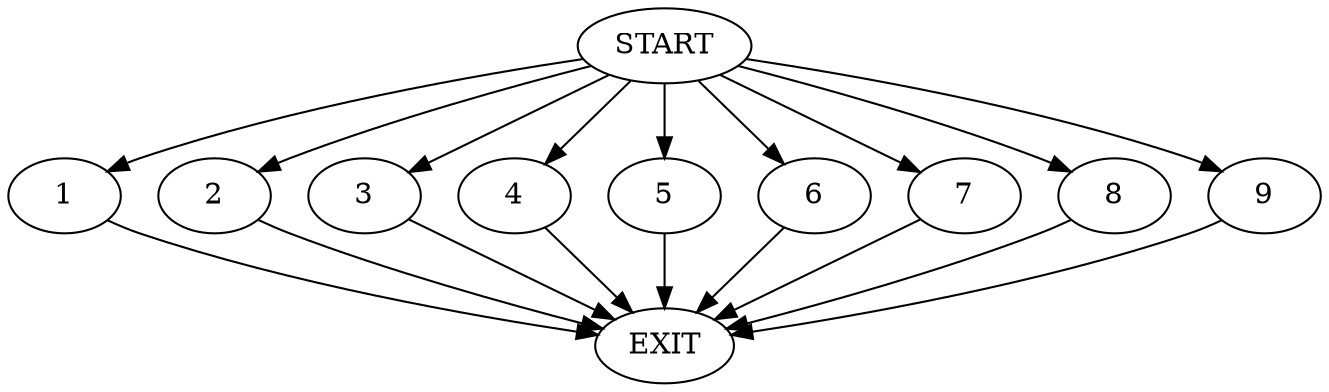 digraph { 
0 [label="START"];
1;
2;
3;
4;
5;
6;
7;
8;
9;
10[label="EXIT"];
0 -> 9;
0 -> 1;
0:s2 -> 2;
0:s3 -> 3;
0:s4 -> 4;
0:s5 -> 5;
0:s6 -> 6;
0:s7 -> 7;
0:s8 -> 8;
1 -> 10;
2 -> 10;
3 -> 10;
4 -> 10;
5 -> 10;
6 -> 10;
7 -> 10;
8 -> 10;
9 -> 10;
}